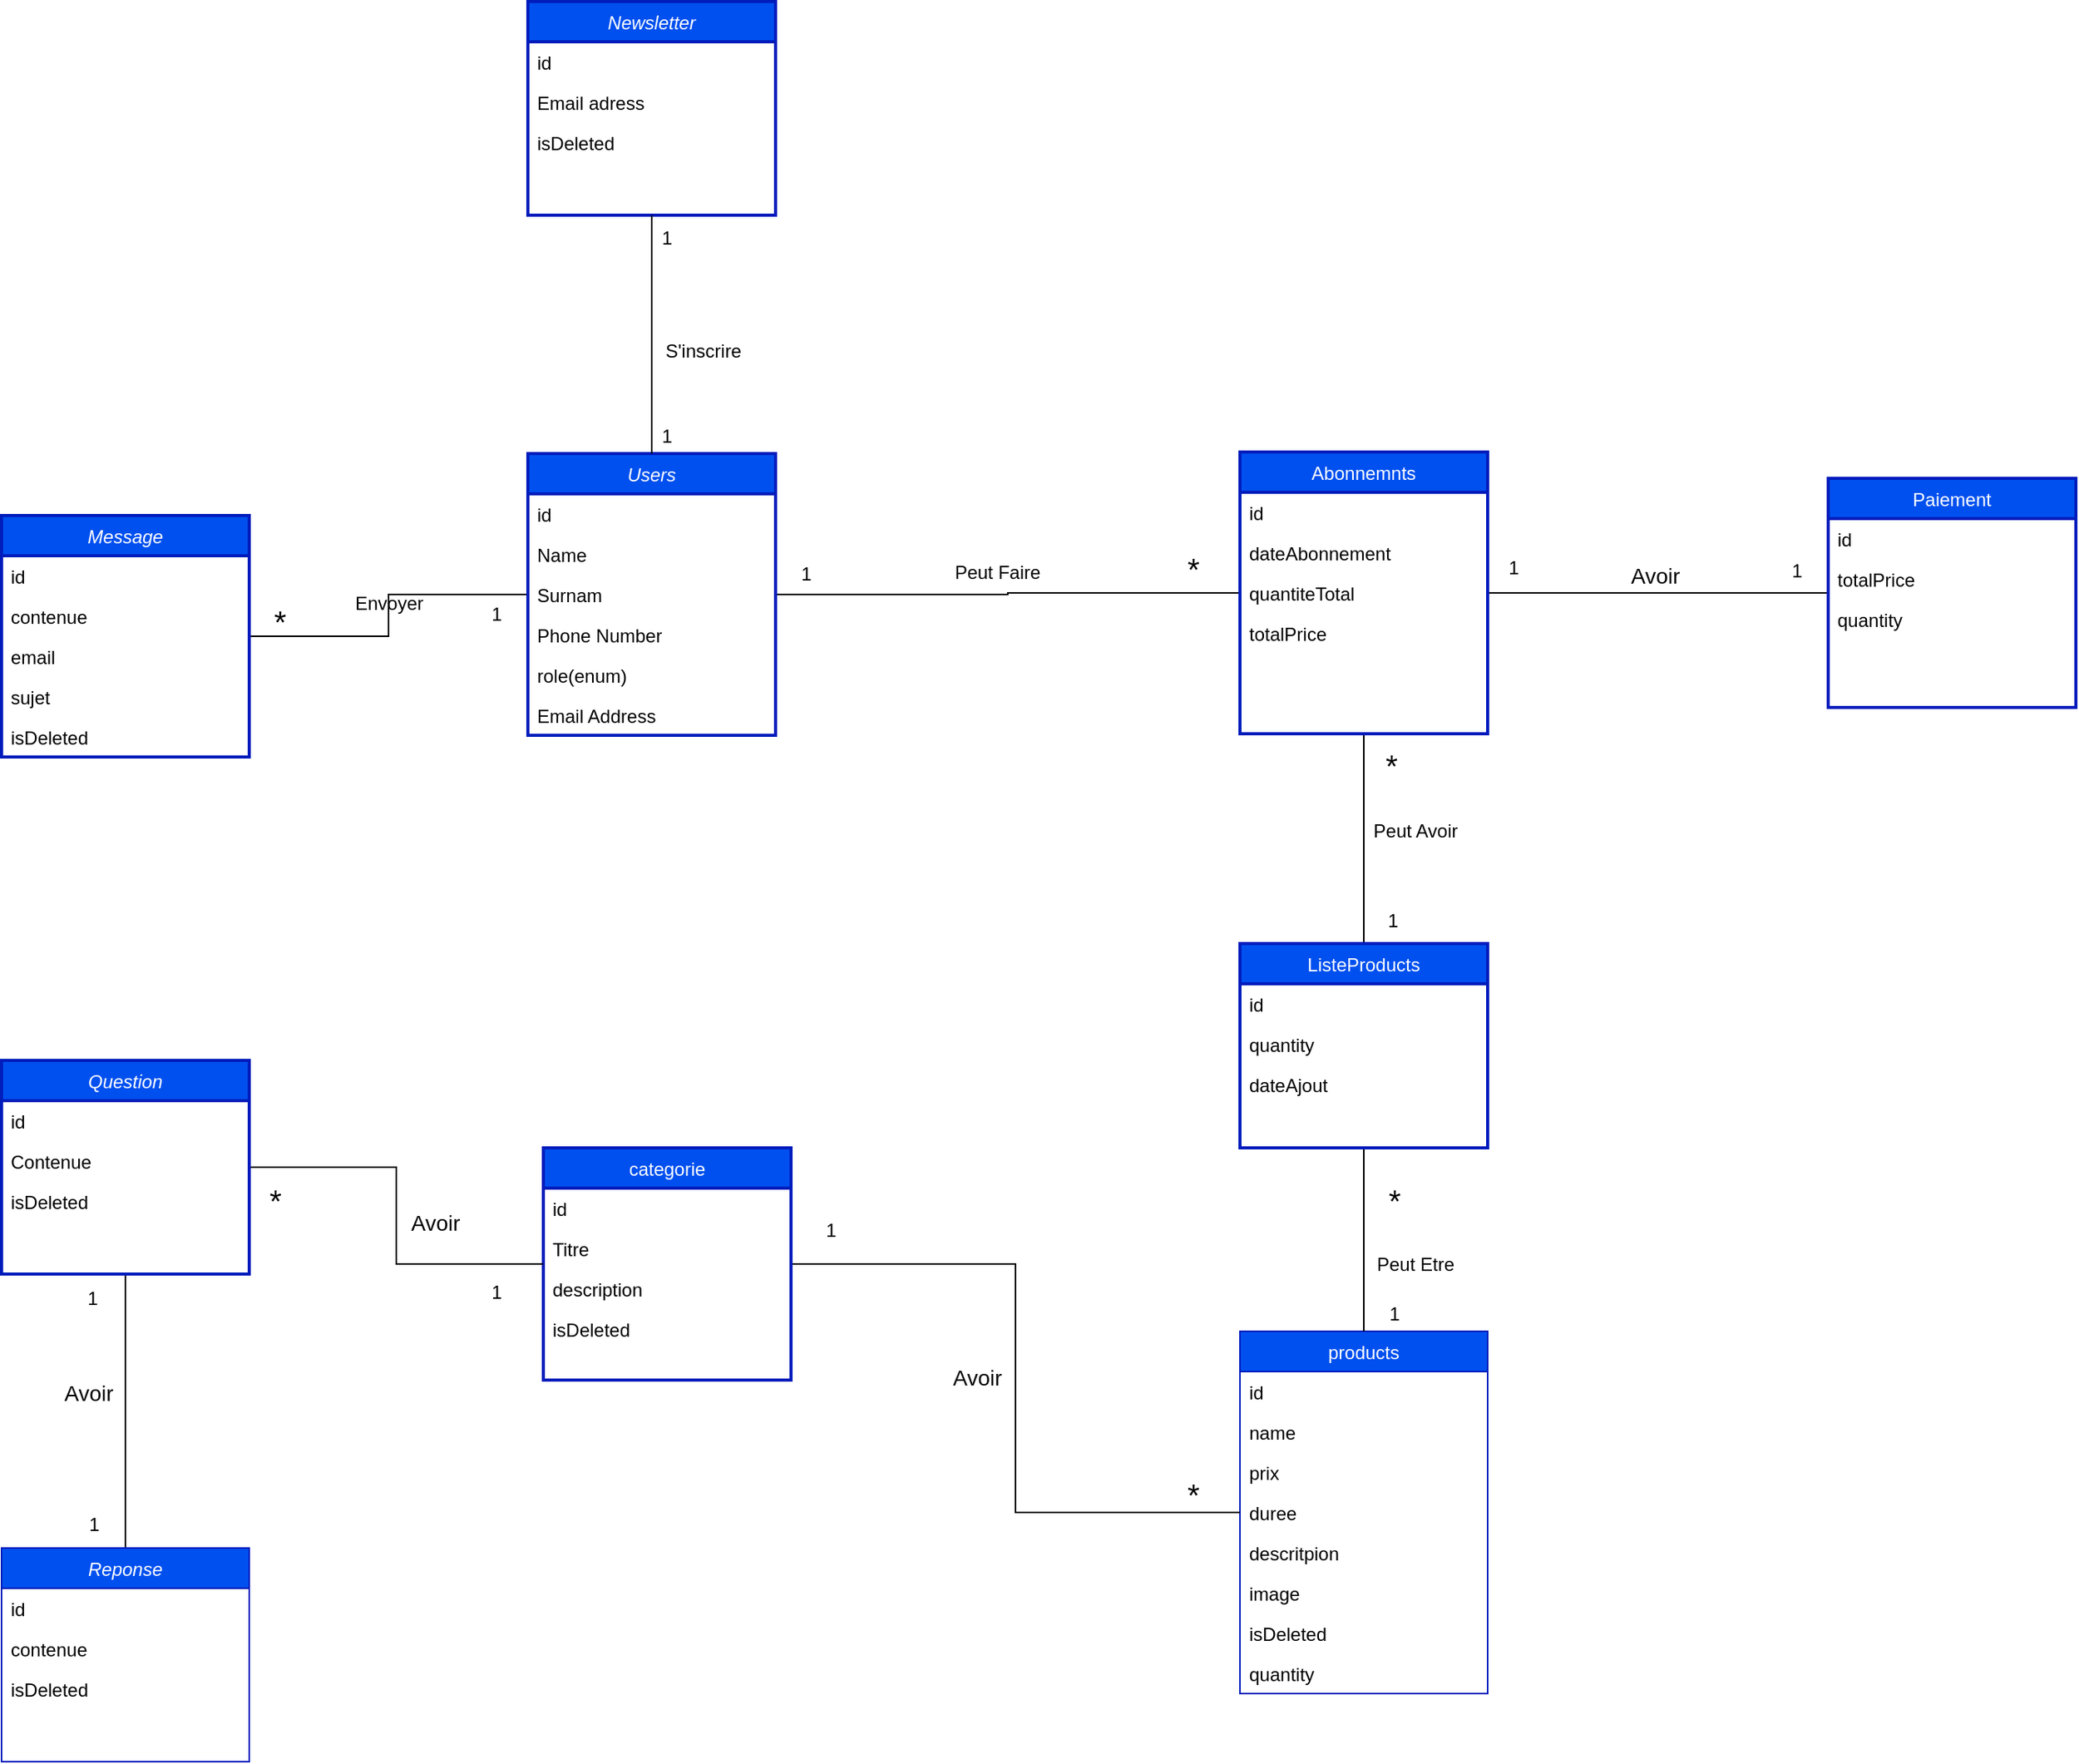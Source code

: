 <mxfile version="24.2.3" type="github">
  <diagram id="C5RBs43oDa-KdzZeNtuy" name="Page-1">
    <mxGraphModel dx="2295" dy="2157" grid="1" gridSize="10" guides="1" tooltips="1" connect="1" arrows="1" fold="1" page="1" pageScale="1" pageWidth="827" pageHeight="1169" math="0" shadow="0">
      <root>
        <mxCell id="WIyWlLk6GJQsqaUBKTNV-0" />
        <mxCell id="WIyWlLk6GJQsqaUBKTNV-1" parent="WIyWlLk6GJQsqaUBKTNV-0" />
        <mxCell id="VjXfluRMaRCNN6NIuyhc-67" style="edgeStyle=orthogonalEdgeStyle;rounded=0;orthogonalLoop=1;jettySize=auto;html=1;endArrow=none;endFill=0;" edge="1" parent="WIyWlLk6GJQsqaUBKTNV-1" source="zkfFHV4jXpPFQw0GAbJ--0" target="VjXfluRMaRCNN6NIuyhc-45">
          <mxGeometry relative="1" as="geometry" />
        </mxCell>
        <mxCell id="VjXfluRMaRCNN6NIuyhc-135" style="edgeStyle=orthogonalEdgeStyle;rounded=0;orthogonalLoop=1;jettySize=auto;html=1;endArrow=none;endFill=0;" edge="1" parent="WIyWlLk6GJQsqaUBKTNV-1" source="zkfFHV4jXpPFQw0GAbJ--0" target="VjXfluRMaRCNN6NIuyhc-4">
          <mxGeometry relative="1" as="geometry" />
        </mxCell>
        <mxCell id="zkfFHV4jXpPFQw0GAbJ--0" value="Users" style="swimlane;fontStyle=2;align=center;verticalAlign=top;childLayout=stackLayout;horizontal=1;startSize=26;horizontalStack=0;resizeParent=1;resizeLast=0;collapsible=1;marginBottom=0;rounded=0;shadow=0;strokeWidth=2;fillColor=#0050ef;fontColor=#ffffff;strokeColor=#001DBC;" parent="WIyWlLk6GJQsqaUBKTNV-1" vertex="1">
          <mxGeometry x="220" y="93" width="160" height="182" as="geometry">
            <mxRectangle x="230" y="140" width="160" height="26" as="alternateBounds" />
          </mxGeometry>
        </mxCell>
        <mxCell id="VjXfluRMaRCNN6NIuyhc-101" value="id" style="text;align=left;verticalAlign=top;spacingLeft=4;spacingRight=4;overflow=hidden;rotatable=0;points=[[0,0.5],[1,0.5]];portConstraint=eastwest;" vertex="1" parent="zkfFHV4jXpPFQw0GAbJ--0">
          <mxGeometry y="26" width="160" height="26" as="geometry" />
        </mxCell>
        <mxCell id="zkfFHV4jXpPFQw0GAbJ--1" value="Name" style="text;align=left;verticalAlign=top;spacingLeft=4;spacingRight=4;overflow=hidden;rotatable=0;points=[[0,0.5],[1,0.5]];portConstraint=eastwest;" parent="zkfFHV4jXpPFQw0GAbJ--0" vertex="1">
          <mxGeometry y="52" width="160" height="26" as="geometry" />
        </mxCell>
        <mxCell id="VjXfluRMaRCNN6NIuyhc-102" value="Surnam" style="text;align=left;verticalAlign=top;spacingLeft=4;spacingRight=4;overflow=hidden;rotatable=0;points=[[0,0.5],[1,0.5]];portConstraint=eastwest;" vertex="1" parent="zkfFHV4jXpPFQw0GAbJ--0">
          <mxGeometry y="78" width="160" height="26" as="geometry" />
        </mxCell>
        <mxCell id="zkfFHV4jXpPFQw0GAbJ--2" value="Phone Number" style="text;align=left;verticalAlign=top;spacingLeft=4;spacingRight=4;overflow=hidden;rotatable=0;points=[[0,0.5],[1,0.5]];portConstraint=eastwest;rounded=0;shadow=0;html=0;" parent="zkfFHV4jXpPFQw0GAbJ--0" vertex="1">
          <mxGeometry y="104" width="160" height="26" as="geometry" />
        </mxCell>
        <mxCell id="VjXfluRMaRCNN6NIuyhc-116" value="role(enum)" style="text;align=left;verticalAlign=top;spacingLeft=4;spacingRight=4;overflow=hidden;rotatable=0;points=[[0,0.5],[1,0.5]];portConstraint=eastwest;rounded=0;shadow=0;html=0;" vertex="1" parent="zkfFHV4jXpPFQw0GAbJ--0">
          <mxGeometry y="130" width="160" height="26" as="geometry" />
        </mxCell>
        <mxCell id="zkfFHV4jXpPFQw0GAbJ--3" value="Email Address" style="text;align=left;verticalAlign=top;spacingLeft=4;spacingRight=4;overflow=hidden;rotatable=0;points=[[0,0.5],[1,0.5]];portConstraint=eastwest;rounded=0;shadow=0;html=0;" parent="zkfFHV4jXpPFQw0GAbJ--0" vertex="1">
          <mxGeometry y="156" width="160" height="26" as="geometry" />
        </mxCell>
        <mxCell id="zkfFHV4jXpPFQw0GAbJ--17" value="products" style="swimlane;fontStyle=0;align=center;verticalAlign=top;childLayout=stackLayout;horizontal=1;startSize=26;horizontalStack=0;resizeParent=1;resizeLast=0;collapsible=1;marginBottom=0;rounded=0;shadow=0;strokeWidth=1;fillColor=#0050ef;fontColor=#ffffff;strokeColor=#001DBC;" parent="WIyWlLk6GJQsqaUBKTNV-1" vertex="1">
          <mxGeometry x="680" y="660" width="160" height="234" as="geometry">
            <mxRectangle x="550" y="140" width="160" height="26" as="alternateBounds" />
          </mxGeometry>
        </mxCell>
        <mxCell id="zkfFHV4jXpPFQw0GAbJ--18" value="id" style="text;align=left;verticalAlign=top;spacingLeft=4;spacingRight=4;overflow=hidden;rotatable=0;points=[[0,0.5],[1,0.5]];portConstraint=eastwest;" parent="zkfFHV4jXpPFQw0GAbJ--17" vertex="1">
          <mxGeometry y="26" width="160" height="26" as="geometry" />
        </mxCell>
        <mxCell id="zkfFHV4jXpPFQw0GAbJ--19" value="name" style="text;align=left;verticalAlign=top;spacingLeft=4;spacingRight=4;overflow=hidden;rotatable=0;points=[[0,0.5],[1,0.5]];portConstraint=eastwest;rounded=0;shadow=0;html=0;" parent="zkfFHV4jXpPFQw0GAbJ--17" vertex="1">
          <mxGeometry y="52" width="160" height="26" as="geometry" />
        </mxCell>
        <mxCell id="VjXfluRMaRCNN6NIuyhc-7" value="prix" style="text;align=left;verticalAlign=top;spacingLeft=4;spacingRight=4;overflow=hidden;rotatable=0;points=[[0,0.5],[1,0.5]];portConstraint=eastwest;rounded=0;shadow=0;html=0;" vertex="1" parent="zkfFHV4jXpPFQw0GAbJ--17">
          <mxGeometry y="78" width="160" height="26" as="geometry" />
        </mxCell>
        <mxCell id="VjXfluRMaRCNN6NIuyhc-6" value="duree" style="text;align=left;verticalAlign=top;spacingLeft=4;spacingRight=4;overflow=hidden;rotatable=0;points=[[0,0.5],[1,0.5]];portConstraint=eastwest;rounded=0;shadow=0;html=0;" vertex="1" parent="zkfFHV4jXpPFQw0GAbJ--17">
          <mxGeometry y="104" width="160" height="26" as="geometry" />
        </mxCell>
        <mxCell id="zkfFHV4jXpPFQw0GAbJ--20" value="descritpion" style="text;align=left;verticalAlign=top;spacingLeft=4;spacingRight=4;overflow=hidden;rotatable=0;points=[[0,0.5],[1,0.5]];portConstraint=eastwest;rounded=0;shadow=0;html=0;" parent="zkfFHV4jXpPFQw0GAbJ--17" vertex="1">
          <mxGeometry y="130" width="160" height="26" as="geometry" />
        </mxCell>
        <mxCell id="zkfFHV4jXpPFQw0GAbJ--21" value="image" style="text;align=left;verticalAlign=top;spacingLeft=4;spacingRight=4;overflow=hidden;rotatable=0;points=[[0,0.5],[1,0.5]];portConstraint=eastwest;rounded=0;shadow=0;html=0;" parent="zkfFHV4jXpPFQw0GAbJ--17" vertex="1">
          <mxGeometry y="156" width="160" height="26" as="geometry" />
        </mxCell>
        <mxCell id="VjXfluRMaRCNN6NIuyhc-112" value="isDeleted" style="text;align=left;verticalAlign=top;spacingLeft=4;spacingRight=4;overflow=hidden;rotatable=0;points=[[0,0.5],[1,0.5]];portConstraint=eastwest;rounded=0;shadow=0;html=0;" vertex="1" parent="zkfFHV4jXpPFQw0GAbJ--17">
          <mxGeometry y="182" width="160" height="26" as="geometry" />
        </mxCell>
        <mxCell id="VjXfluRMaRCNN6NIuyhc-140" value="quantity" style="text;align=left;verticalAlign=top;spacingLeft=4;spacingRight=4;overflow=hidden;rotatable=0;points=[[0,0.5],[1,0.5]];portConstraint=eastwest;rounded=0;shadow=0;html=0;" vertex="1" parent="zkfFHV4jXpPFQw0GAbJ--17">
          <mxGeometry y="208" width="160" height="26" as="geometry" />
        </mxCell>
        <mxCell id="VjXfluRMaRCNN6NIuyhc-100" style="edgeStyle=orthogonalEdgeStyle;rounded=0;orthogonalLoop=1;jettySize=auto;html=1;endArrow=none;endFill=0;" edge="1" parent="WIyWlLk6GJQsqaUBKTNV-1" source="VjXfluRMaRCNN6NIuyhc-4" target="VjXfluRMaRCNN6NIuyhc-18">
          <mxGeometry relative="1" as="geometry" />
        </mxCell>
        <mxCell id="VjXfluRMaRCNN6NIuyhc-136" style="edgeStyle=orthogonalEdgeStyle;rounded=0;orthogonalLoop=1;jettySize=auto;html=1;endArrow=none;endFill=0;" edge="1" parent="WIyWlLk6GJQsqaUBKTNV-1" source="VjXfluRMaRCNN6NIuyhc-4" target="VjXfluRMaRCNN6NIuyhc-122">
          <mxGeometry relative="1" as="geometry" />
        </mxCell>
        <mxCell id="VjXfluRMaRCNN6NIuyhc-4" value="Abonnemnts" style="swimlane;fontStyle=0;align=center;verticalAlign=top;childLayout=stackLayout;horizontal=1;startSize=26;horizontalStack=0;resizeParent=1;resizeLast=0;collapsible=1;marginBottom=0;rounded=0;shadow=0;strokeWidth=2;fillColor=#0050ef;fontColor=#ffffff;strokeColor=#001DBC;" vertex="1" parent="WIyWlLk6GJQsqaUBKTNV-1">
          <mxGeometry x="680" y="92" width="160" height="182" as="geometry">
            <mxRectangle x="550" y="140" width="160" height="26" as="alternateBounds" />
          </mxGeometry>
        </mxCell>
        <mxCell id="VjXfluRMaRCNN6NIuyhc-5" value="id" style="text;align=left;verticalAlign=top;spacingLeft=4;spacingRight=4;overflow=hidden;rotatable=0;points=[[0,0.5],[1,0.5]];portConstraint=eastwest;" vertex="1" parent="VjXfluRMaRCNN6NIuyhc-4">
          <mxGeometry y="26" width="160" height="26" as="geometry" />
        </mxCell>
        <mxCell id="VjXfluRMaRCNN6NIuyhc-8" value="dateAbonnement" style="text;align=left;verticalAlign=top;spacingLeft=4;spacingRight=4;overflow=hidden;rotatable=0;points=[[0,0.5],[1,0.5]];portConstraint=eastwest;rounded=0;shadow=0;html=0;" vertex="1" parent="VjXfluRMaRCNN6NIuyhc-4">
          <mxGeometry y="52" width="160" height="26" as="geometry" />
        </mxCell>
        <mxCell id="VjXfluRMaRCNN6NIuyhc-43" value="quantiteTotal" style="text;align=left;verticalAlign=top;spacingLeft=4;spacingRight=4;overflow=hidden;rotatable=0;points=[[0,0.5],[1,0.5]];portConstraint=eastwest;rounded=0;shadow=0;html=0;" vertex="1" parent="VjXfluRMaRCNN6NIuyhc-4">
          <mxGeometry y="78" width="160" height="26" as="geometry" />
        </mxCell>
        <mxCell id="VjXfluRMaRCNN6NIuyhc-44" value="totalPrice" style="text;align=left;verticalAlign=top;spacingLeft=4;spacingRight=4;overflow=hidden;rotatable=0;points=[[0,0.5],[1,0.5]];portConstraint=eastwest;rounded=0;shadow=0;html=0;" vertex="1" parent="VjXfluRMaRCNN6NIuyhc-4">
          <mxGeometry y="104" width="160" height="26" as="geometry" />
        </mxCell>
        <mxCell id="VjXfluRMaRCNN6NIuyhc-14" value="&lt;font style=&quot;font-size: 20px;&quot;&gt;*&lt;/font&gt;" style="text;html=1;align=center;verticalAlign=middle;whiteSpace=wrap;rounded=0;" vertex="1" parent="WIyWlLk6GJQsqaUBKTNV-1">
          <mxGeometry x="750" y="560" width="60" height="30" as="geometry" />
        </mxCell>
        <mxCell id="VjXfluRMaRCNN6NIuyhc-15" value="1" style="text;html=1;align=center;verticalAlign=middle;whiteSpace=wrap;rounded=0;" vertex="1" parent="WIyWlLk6GJQsqaUBKTNV-1">
          <mxGeometry x="370" y="156" width="60" height="30" as="geometry" />
        </mxCell>
        <mxCell id="VjXfluRMaRCNN6NIuyhc-18" value="Paiement" style="swimlane;fontStyle=0;align=center;verticalAlign=top;childLayout=stackLayout;horizontal=1;startSize=26;horizontalStack=0;resizeParent=1;resizeLast=0;collapsible=1;marginBottom=0;rounded=0;shadow=0;strokeWidth=2;fillColor=#0050ef;fontColor=#ffffff;strokeColor=#001DBC;" vertex="1" parent="WIyWlLk6GJQsqaUBKTNV-1">
          <mxGeometry x="1060" y="109" width="160" height="148" as="geometry">
            <mxRectangle x="550" y="140" width="160" height="26" as="alternateBounds" />
          </mxGeometry>
        </mxCell>
        <mxCell id="VjXfluRMaRCNN6NIuyhc-19" value="id" style="text;align=left;verticalAlign=top;spacingLeft=4;spacingRight=4;overflow=hidden;rotatable=0;points=[[0,0.5],[1,0.5]];portConstraint=eastwest;" vertex="1" parent="VjXfluRMaRCNN6NIuyhc-18">
          <mxGeometry y="26" width="160" height="26" as="geometry" />
        </mxCell>
        <mxCell id="VjXfluRMaRCNN6NIuyhc-22" value="totalPrice" style="text;align=left;verticalAlign=top;spacingLeft=4;spacingRight=4;overflow=hidden;rotatable=0;points=[[0,0.5],[1,0.5]];portConstraint=eastwest;rounded=0;shadow=0;html=0;" vertex="1" parent="VjXfluRMaRCNN6NIuyhc-18">
          <mxGeometry y="52" width="160" height="26" as="geometry" />
        </mxCell>
        <mxCell id="VjXfluRMaRCNN6NIuyhc-108" value="quantity" style="text;align=left;verticalAlign=top;spacingLeft=4;spacingRight=4;overflow=hidden;rotatable=0;points=[[0,0.5],[1,0.5]];portConstraint=eastwest;rounded=0;shadow=0;html=0;" vertex="1" parent="VjXfluRMaRCNN6NIuyhc-18">
          <mxGeometry y="78" width="160" height="26" as="geometry" />
        </mxCell>
        <mxCell id="VjXfluRMaRCNN6NIuyhc-28" value="Peut Avoir" style="text;html=1;resizable=0;points=[];;align=center;verticalAlign=middle;labelBackgroundColor=none;rounded=0;shadow=0;strokeWidth=1;fontSize=12;" vertex="1" connectable="0" parent="WIyWlLk6GJQsqaUBKTNV-1">
          <mxGeometry x="779.996" y="339.997" as="geometry">
            <mxPoint x="13" y="-3" as="offset" />
          </mxGeometry>
        </mxCell>
        <mxCell id="VjXfluRMaRCNN6NIuyhc-40" style="edgeStyle=orthogonalEdgeStyle;rounded=0;orthogonalLoop=1;jettySize=auto;html=1;endArrow=none;endFill=0;" edge="1" parent="WIyWlLk6GJQsqaUBKTNV-1" source="VjXfluRMaRCNN6NIuyhc-29" target="zkfFHV4jXpPFQw0GAbJ--17">
          <mxGeometry relative="1" as="geometry">
            <mxPoint x="870" y="550" as="targetPoint" />
          </mxGeometry>
        </mxCell>
        <mxCell id="VjXfluRMaRCNN6NIuyhc-29" value="categorie" style="swimlane;fontStyle=0;align=center;verticalAlign=top;childLayout=stackLayout;horizontal=1;startSize=26;horizontalStack=0;resizeParent=1;resizeLast=0;collapsible=1;marginBottom=0;rounded=0;shadow=0;strokeWidth=2;fillColor=#0050ef;fontColor=#ffffff;strokeColor=#001DBC;" vertex="1" parent="WIyWlLk6GJQsqaUBKTNV-1">
          <mxGeometry x="230" y="541.5" width="160" height="150" as="geometry">
            <mxRectangle x="550" y="140" width="160" height="26" as="alternateBounds" />
          </mxGeometry>
        </mxCell>
        <mxCell id="VjXfluRMaRCNN6NIuyhc-30" value="id" style="text;align=left;verticalAlign=top;spacingLeft=4;spacingRight=4;overflow=hidden;rotatable=0;points=[[0,0.5],[1,0.5]];portConstraint=eastwest;" vertex="1" parent="VjXfluRMaRCNN6NIuyhc-29">
          <mxGeometry y="26" width="160" height="26" as="geometry" />
        </mxCell>
        <mxCell id="VjXfluRMaRCNN6NIuyhc-31" value="Titre" style="text;align=left;verticalAlign=top;spacingLeft=4;spacingRight=4;overflow=hidden;rotatable=0;points=[[0,0.5],[1,0.5]];portConstraint=eastwest;rounded=0;shadow=0;html=0;" vertex="1" parent="VjXfluRMaRCNN6NIuyhc-29">
          <mxGeometry y="52" width="160" height="26" as="geometry" />
        </mxCell>
        <mxCell id="VjXfluRMaRCNN6NIuyhc-103" value="description" style="text;align=left;verticalAlign=top;spacingLeft=4;spacingRight=4;overflow=hidden;rotatable=0;points=[[0,0.5],[1,0.5]];portConstraint=eastwest;rounded=0;shadow=0;html=0;" vertex="1" parent="VjXfluRMaRCNN6NIuyhc-29">
          <mxGeometry y="78" width="160" height="26" as="geometry" />
        </mxCell>
        <mxCell id="VjXfluRMaRCNN6NIuyhc-111" value="isDeleted" style="text;align=left;verticalAlign=top;spacingLeft=4;spacingRight=4;overflow=hidden;rotatable=0;points=[[0,0.5],[1,0.5]];portConstraint=eastwest;rounded=0;shadow=0;html=0;" vertex="1" parent="VjXfluRMaRCNN6NIuyhc-29">
          <mxGeometry y="104" width="160" height="26" as="geometry" />
        </mxCell>
        <mxCell id="VjXfluRMaRCNN6NIuyhc-41" value="&lt;font style=&quot;font-size: 20px;&quot;&gt;*&lt;/font&gt;" style="text;html=1;align=center;verticalAlign=middle;whiteSpace=wrap;rounded=0;" vertex="1" parent="WIyWlLk6GJQsqaUBKTNV-1">
          <mxGeometry x="620" y="750" width="60" height="30" as="geometry" />
        </mxCell>
        <mxCell id="VjXfluRMaRCNN6NIuyhc-42" value="1" style="text;html=1;align=center;verticalAlign=middle;whiteSpace=wrap;rounded=0;" vertex="1" parent="WIyWlLk6GJQsqaUBKTNV-1">
          <mxGeometry x="386" y="580" width="60" height="30" as="geometry" />
        </mxCell>
        <mxCell id="VjXfluRMaRCNN6NIuyhc-45" value="Message" style="swimlane;fontStyle=2;align=center;verticalAlign=top;childLayout=stackLayout;horizontal=1;startSize=26;horizontalStack=0;resizeParent=1;resizeLast=0;collapsible=1;marginBottom=0;rounded=0;shadow=0;strokeWidth=2;fillColor=#0050ef;fontColor=#ffffff;strokeColor=#001DBC;" vertex="1" parent="WIyWlLk6GJQsqaUBKTNV-1">
          <mxGeometry x="-120" y="133" width="160" height="156" as="geometry">
            <mxRectangle x="230" y="140" width="160" height="26" as="alternateBounds" />
          </mxGeometry>
        </mxCell>
        <mxCell id="VjXfluRMaRCNN6NIuyhc-46" value="id" style="text;align=left;verticalAlign=top;spacingLeft=4;spacingRight=4;overflow=hidden;rotatable=0;points=[[0,0.5],[1,0.5]];portConstraint=eastwest;" vertex="1" parent="VjXfluRMaRCNN6NIuyhc-45">
          <mxGeometry y="26" width="160" height="26" as="geometry" />
        </mxCell>
        <mxCell id="VjXfluRMaRCNN6NIuyhc-47" value="contenue" style="text;align=left;verticalAlign=top;spacingLeft=4;spacingRight=4;overflow=hidden;rotatable=0;points=[[0,0.5],[1,0.5]];portConstraint=eastwest;rounded=0;shadow=0;html=0;" vertex="1" parent="VjXfluRMaRCNN6NIuyhc-45">
          <mxGeometry y="52" width="160" height="26" as="geometry" />
        </mxCell>
        <mxCell id="VjXfluRMaRCNN6NIuyhc-104" value="email" style="text;align=left;verticalAlign=top;spacingLeft=4;spacingRight=4;overflow=hidden;rotatable=0;points=[[0,0.5],[1,0.5]];portConstraint=eastwest;rounded=0;shadow=0;html=0;" vertex="1" parent="VjXfluRMaRCNN6NIuyhc-45">
          <mxGeometry y="78" width="160" height="26" as="geometry" />
        </mxCell>
        <mxCell id="VjXfluRMaRCNN6NIuyhc-118" value="sujet" style="text;align=left;verticalAlign=top;spacingLeft=4;spacingRight=4;overflow=hidden;rotatable=0;points=[[0,0.5],[1,0.5]];portConstraint=eastwest;rounded=0;shadow=0;html=0;" vertex="1" parent="VjXfluRMaRCNN6NIuyhc-45">
          <mxGeometry y="104" width="160" height="26" as="geometry" />
        </mxCell>
        <mxCell id="VjXfluRMaRCNN6NIuyhc-110" value="isDeleted" style="text;align=left;verticalAlign=top;spacingLeft=4;spacingRight=4;overflow=hidden;rotatable=0;points=[[0,0.5],[1,0.5]];portConstraint=eastwest;rounded=0;shadow=0;html=0;" vertex="1" parent="VjXfluRMaRCNN6NIuyhc-45">
          <mxGeometry y="130" width="160" height="26" as="geometry" />
        </mxCell>
        <mxCell id="VjXfluRMaRCNN6NIuyhc-68" style="edgeStyle=orthogonalEdgeStyle;rounded=0;orthogonalLoop=1;jettySize=auto;html=1;endArrow=none;endFill=0;" edge="1" parent="WIyWlLk6GJQsqaUBKTNV-1" source="VjXfluRMaRCNN6NIuyhc-51" target="VjXfluRMaRCNN6NIuyhc-29">
          <mxGeometry relative="1" as="geometry" />
        </mxCell>
        <mxCell id="VjXfluRMaRCNN6NIuyhc-69" style="edgeStyle=orthogonalEdgeStyle;rounded=0;orthogonalLoop=1;jettySize=auto;html=1;endArrow=none;endFill=0;" edge="1" parent="WIyWlLk6GJQsqaUBKTNV-1" source="VjXfluRMaRCNN6NIuyhc-51" target="VjXfluRMaRCNN6NIuyhc-57">
          <mxGeometry relative="1" as="geometry" />
        </mxCell>
        <mxCell id="VjXfluRMaRCNN6NIuyhc-51" value="Question" style="swimlane;fontStyle=2;align=center;verticalAlign=top;childLayout=stackLayout;horizontal=1;startSize=26;horizontalStack=0;resizeParent=1;resizeLast=0;collapsible=1;marginBottom=0;rounded=0;shadow=0;strokeWidth=2;fillColor=#0050ef;fontColor=#ffffff;strokeColor=#001DBC;" vertex="1" parent="WIyWlLk6GJQsqaUBKTNV-1">
          <mxGeometry x="-120" y="485" width="160" height="138" as="geometry">
            <mxRectangle x="230" y="140" width="160" height="26" as="alternateBounds" />
          </mxGeometry>
        </mxCell>
        <mxCell id="VjXfluRMaRCNN6NIuyhc-52" value="id" style="text;align=left;verticalAlign=top;spacingLeft=4;spacingRight=4;overflow=hidden;rotatable=0;points=[[0,0.5],[1,0.5]];portConstraint=eastwest;" vertex="1" parent="VjXfluRMaRCNN6NIuyhc-51">
          <mxGeometry y="26" width="160" height="26" as="geometry" />
        </mxCell>
        <mxCell id="VjXfluRMaRCNN6NIuyhc-53" value="Contenue" style="text;align=left;verticalAlign=top;spacingLeft=4;spacingRight=4;overflow=hidden;rotatable=0;points=[[0,0.5],[1,0.5]];portConstraint=eastwest;rounded=0;shadow=0;html=0;" vertex="1" parent="VjXfluRMaRCNN6NIuyhc-51">
          <mxGeometry y="52" width="160" height="26" as="geometry" />
        </mxCell>
        <mxCell id="VjXfluRMaRCNN6NIuyhc-113" value="isDeleted" style="text;align=left;verticalAlign=top;spacingLeft=4;spacingRight=4;overflow=hidden;rotatable=0;points=[[0,0.5],[1,0.5]];portConstraint=eastwest;rounded=0;shadow=0;html=0;" vertex="1" parent="VjXfluRMaRCNN6NIuyhc-51">
          <mxGeometry y="78" width="160" height="26" as="geometry" />
        </mxCell>
        <mxCell id="VjXfluRMaRCNN6NIuyhc-57" value="Reponse" style="swimlane;fontStyle=2;align=center;verticalAlign=top;childLayout=stackLayout;horizontal=1;startSize=26;horizontalStack=0;resizeParent=1;resizeLast=0;collapsible=1;marginBottom=0;rounded=0;shadow=0;strokeWidth=1;fillColor=#0050ef;fontColor=#ffffff;strokeColor=#001DBC;" vertex="1" parent="WIyWlLk6GJQsqaUBKTNV-1">
          <mxGeometry x="-120" y="800" width="160" height="138" as="geometry">
            <mxRectangle x="230" y="140" width="160" height="26" as="alternateBounds" />
          </mxGeometry>
        </mxCell>
        <mxCell id="VjXfluRMaRCNN6NIuyhc-58" value="id" style="text;align=left;verticalAlign=top;spacingLeft=4;spacingRight=4;overflow=hidden;rotatable=0;points=[[0,0.5],[1,0.5]];portConstraint=eastwest;" vertex="1" parent="VjXfluRMaRCNN6NIuyhc-57">
          <mxGeometry y="26" width="160" height="26" as="geometry" />
        </mxCell>
        <mxCell id="VjXfluRMaRCNN6NIuyhc-59" value="contenue" style="text;align=left;verticalAlign=top;spacingLeft=4;spacingRight=4;overflow=hidden;rotatable=0;points=[[0,0.5],[1,0.5]];portConstraint=eastwest;rounded=0;shadow=0;html=0;" vertex="1" parent="VjXfluRMaRCNN6NIuyhc-57">
          <mxGeometry y="52" width="160" height="26" as="geometry" />
        </mxCell>
        <mxCell id="VjXfluRMaRCNN6NIuyhc-114" value="isDeleted" style="text;align=left;verticalAlign=top;spacingLeft=4;spacingRight=4;overflow=hidden;rotatable=0;points=[[0,0.5],[1,0.5]];portConstraint=eastwest;rounded=0;shadow=0;html=0;" vertex="1" parent="VjXfluRMaRCNN6NIuyhc-57">
          <mxGeometry y="78" width="160" height="26" as="geometry" />
        </mxCell>
        <mxCell id="VjXfluRMaRCNN6NIuyhc-70" value="&lt;font style=&quot;font-size: 20px;&quot;&gt;*&lt;/font&gt;" style="text;html=1;align=center;verticalAlign=middle;whiteSpace=wrap;rounded=0;" vertex="1" parent="WIyWlLk6GJQsqaUBKTNV-1">
          <mxGeometry x="27" y="560" width="60" height="30" as="geometry" />
        </mxCell>
        <mxCell id="VjXfluRMaRCNN6NIuyhc-71" value="1" style="text;html=1;align=center;verticalAlign=middle;whiteSpace=wrap;rounded=0;" vertex="1" parent="WIyWlLk6GJQsqaUBKTNV-1">
          <mxGeometry x="170" y="620" width="60" height="30" as="geometry" />
        </mxCell>
        <mxCell id="VjXfluRMaRCNN6NIuyhc-72" value="1" style="text;html=1;align=center;verticalAlign=middle;whiteSpace=wrap;rounded=0;" vertex="1" parent="WIyWlLk6GJQsqaUBKTNV-1">
          <mxGeometry x="-90" y="770" width="60" height="30" as="geometry" />
        </mxCell>
        <mxCell id="VjXfluRMaRCNN6NIuyhc-73" value="1" style="text;html=1;align=center;verticalAlign=middle;whiteSpace=wrap;rounded=0;" vertex="1" parent="WIyWlLk6GJQsqaUBKTNV-1">
          <mxGeometry x="-91" y="624" width="60" height="30" as="geometry" />
        </mxCell>
        <mxCell id="VjXfluRMaRCNN6NIuyhc-76" value="1" style="text;html=1;align=center;verticalAlign=middle;whiteSpace=wrap;rounded=0;" vertex="1" parent="WIyWlLk6GJQsqaUBKTNV-1">
          <mxGeometry x="827" y="152" width="60" height="30" as="geometry" />
        </mxCell>
        <mxCell id="VjXfluRMaRCNN6NIuyhc-77" value="1" style="text;html=1;align=center;verticalAlign=middle;whiteSpace=wrap;rounded=0;" vertex="1" parent="WIyWlLk6GJQsqaUBKTNV-1">
          <mxGeometry x="1010" y="154" width="60" height="30" as="geometry" />
        </mxCell>
        <mxCell id="VjXfluRMaRCNN6NIuyhc-78" value="&lt;font style=&quot;font-size: 14px;&quot;&gt;Avoir&lt;/font&gt;" style="text;html=1;resizable=0;points=[];;align=center;verticalAlign=middle;labelBackgroundColor=none;rounded=0;shadow=0;strokeWidth=1;fontSize=12;" vertex="1" connectable="0" parent="WIyWlLk6GJQsqaUBKTNV-1">
          <mxGeometry x="919.996" y="168.997" as="geometry">
            <mxPoint x="28" y="3" as="offset" />
          </mxGeometry>
        </mxCell>
        <mxCell id="VjXfluRMaRCNN6NIuyhc-79" value="&lt;font style=&quot;font-size: 14px;&quot;&gt;Avoir&lt;/font&gt;" style="text;html=1;resizable=0;points=[];;align=center;verticalAlign=middle;labelBackgroundColor=none;rounded=0;shadow=0;strokeWidth=1;fontSize=12;" vertex="1" connectable="0" parent="WIyWlLk6GJQsqaUBKTNV-1">
          <mxGeometry x="1019.996" y="349.997" as="geometry">
            <mxPoint x="-510" y="340" as="offset" />
          </mxGeometry>
        </mxCell>
        <mxCell id="VjXfluRMaRCNN6NIuyhc-80" value="&lt;font style=&quot;font-size: 14px;&quot;&gt;Avoir&lt;/font&gt;" style="text;html=1;resizable=0;points=[];;align=center;verticalAlign=middle;labelBackgroundColor=none;rounded=0;shadow=0;strokeWidth=1;fontSize=12;" vertex="1" connectable="0" parent="WIyWlLk6GJQsqaUBKTNV-1">
          <mxGeometry x="669.996" y="249.997" as="geometry">
            <mxPoint x="-510" y="340" as="offset" />
          </mxGeometry>
        </mxCell>
        <mxCell id="VjXfluRMaRCNN6NIuyhc-81" value="Envoyer" style="text;html=1;resizable=0;points=[];;align=center;verticalAlign=middle;labelBackgroundColor=none;rounded=0;shadow=0;strokeWidth=1;fontSize=12;" vertex="1" connectable="0" parent="WIyWlLk6GJQsqaUBKTNV-1">
          <mxGeometry x="639.996" y="-150.003" as="geometry">
            <mxPoint x="-510" y="340" as="offset" />
          </mxGeometry>
        </mxCell>
        <mxCell id="VjXfluRMaRCNN6NIuyhc-82" value="&lt;font style=&quot;font-size: 14px;&quot;&gt;Avoir&lt;/font&gt;" style="text;html=1;resizable=0;points=[];;align=center;verticalAlign=middle;labelBackgroundColor=none;rounded=0;shadow=0;strokeWidth=1;fontSize=12;" vertex="1" connectable="0" parent="WIyWlLk6GJQsqaUBKTNV-1">
          <mxGeometry x="445.996" y="359.997" as="geometry">
            <mxPoint x="-510" y="340" as="offset" />
          </mxGeometry>
        </mxCell>
        <mxCell id="VjXfluRMaRCNN6NIuyhc-83" value="Newsletter" style="swimlane;fontStyle=2;align=center;verticalAlign=top;childLayout=stackLayout;horizontal=1;startSize=26;horizontalStack=0;resizeParent=1;resizeLast=0;collapsible=1;marginBottom=0;rounded=0;shadow=0;strokeWidth=2;fillColor=#0050ef;fontColor=#ffffff;strokeColor=#001DBC;" vertex="1" parent="WIyWlLk6GJQsqaUBKTNV-1">
          <mxGeometry x="220" y="-199" width="160" height="138" as="geometry">
            <mxRectangle x="230" y="140" width="160" height="26" as="alternateBounds" />
          </mxGeometry>
        </mxCell>
        <mxCell id="VjXfluRMaRCNN6NIuyhc-84" value="id" style="text;align=left;verticalAlign=top;spacingLeft=4;spacingRight=4;overflow=hidden;rotatable=0;points=[[0,0.5],[1,0.5]];portConstraint=eastwest;" vertex="1" parent="VjXfluRMaRCNN6NIuyhc-83">
          <mxGeometry y="26" width="160" height="26" as="geometry" />
        </mxCell>
        <mxCell id="VjXfluRMaRCNN6NIuyhc-85" value="Email adress" style="text;align=left;verticalAlign=top;spacingLeft=4;spacingRight=4;overflow=hidden;rotatable=0;points=[[0,0.5],[1,0.5]];portConstraint=eastwest;rounded=0;shadow=0;html=0;" vertex="1" parent="VjXfluRMaRCNN6NIuyhc-83">
          <mxGeometry y="52" width="160" height="26" as="geometry" />
        </mxCell>
        <mxCell id="VjXfluRMaRCNN6NIuyhc-115" value="isDeleted" style="text;align=left;verticalAlign=top;spacingLeft=4;spacingRight=4;overflow=hidden;rotatable=0;points=[[0,0.5],[1,0.5]];portConstraint=eastwest;rounded=0;shadow=0;html=0;" vertex="1" parent="VjXfluRMaRCNN6NIuyhc-83">
          <mxGeometry y="78" width="160" height="26" as="geometry" />
        </mxCell>
        <mxCell id="VjXfluRMaRCNN6NIuyhc-89" style="edgeStyle=orthogonalEdgeStyle;rounded=0;orthogonalLoop=1;jettySize=auto;html=1;endArrow=none;endFill=0;" edge="1" parent="WIyWlLk6GJQsqaUBKTNV-1" source="VjXfluRMaRCNN6NIuyhc-83" target="zkfFHV4jXpPFQw0GAbJ--0">
          <mxGeometry relative="1" as="geometry">
            <mxPoint x="290" y="120" as="targetPoint" />
          </mxGeometry>
        </mxCell>
        <mxCell id="VjXfluRMaRCNN6NIuyhc-90" value="&lt;font style=&quot;font-size: 20px;&quot;&gt;*&lt;/font&gt;" style="text;html=1;align=center;verticalAlign=middle;whiteSpace=wrap;rounded=0;" vertex="1" parent="WIyWlLk6GJQsqaUBKTNV-1">
          <mxGeometry x="30" y="186" width="60" height="30" as="geometry" />
        </mxCell>
        <mxCell id="VjXfluRMaRCNN6NIuyhc-91" value="1" style="text;html=1;align=center;verticalAlign=middle;whiteSpace=wrap;rounded=0;" vertex="1" parent="WIyWlLk6GJQsqaUBKTNV-1">
          <mxGeometry x="170" y="182" width="60" height="30" as="geometry" />
        </mxCell>
        <mxCell id="VjXfluRMaRCNN6NIuyhc-93" value="1" style="text;html=1;align=center;verticalAlign=middle;whiteSpace=wrap;rounded=0;" vertex="1" parent="WIyWlLk6GJQsqaUBKTNV-1">
          <mxGeometry x="280" y="67" width="60" height="30" as="geometry" />
        </mxCell>
        <mxCell id="VjXfluRMaRCNN6NIuyhc-94" value="1" style="text;html=1;align=center;verticalAlign=middle;whiteSpace=wrap;rounded=0;" vertex="1" parent="WIyWlLk6GJQsqaUBKTNV-1">
          <mxGeometry x="280" y="-61" width="60" height="30" as="geometry" />
        </mxCell>
        <mxCell id="VjXfluRMaRCNN6NIuyhc-96" value="S&#39;inscrire" style="text;html=1;resizable=0;points=[];;align=center;verticalAlign=middle;labelBackgroundColor=none;rounded=0;shadow=0;strokeWidth=1;fontSize=12;" vertex="1" connectable="0" parent="WIyWlLk6GJQsqaUBKTNV-1">
          <mxGeometry x="319.996" y="29.997" as="geometry">
            <mxPoint x="13" y="-3" as="offset" />
          </mxGeometry>
        </mxCell>
        <mxCell id="VjXfluRMaRCNN6NIuyhc-129" style="edgeStyle=orthogonalEdgeStyle;rounded=0;orthogonalLoop=1;jettySize=auto;html=1;endArrow=none;endFill=0;" edge="1" parent="WIyWlLk6GJQsqaUBKTNV-1" source="VjXfluRMaRCNN6NIuyhc-122" target="zkfFHV4jXpPFQw0GAbJ--17">
          <mxGeometry relative="1" as="geometry" />
        </mxCell>
        <mxCell id="VjXfluRMaRCNN6NIuyhc-122" value="ListeProducts" style="swimlane;fontStyle=0;align=center;verticalAlign=top;childLayout=stackLayout;horizontal=1;startSize=26;horizontalStack=0;resizeParent=1;resizeLast=0;collapsible=1;marginBottom=0;rounded=0;shadow=0;strokeWidth=2;fillColor=#0050ef;fontColor=#ffffff;strokeColor=#001DBC;" vertex="1" parent="WIyWlLk6GJQsqaUBKTNV-1">
          <mxGeometry x="680" y="409.5" width="160" height="132" as="geometry">
            <mxRectangle x="550" y="140" width="160" height="26" as="alternateBounds" />
          </mxGeometry>
        </mxCell>
        <mxCell id="VjXfluRMaRCNN6NIuyhc-123" value="id" style="text;align=left;verticalAlign=top;spacingLeft=4;spacingRight=4;overflow=hidden;rotatable=0;points=[[0,0.5],[1,0.5]];portConstraint=eastwest;" vertex="1" parent="VjXfluRMaRCNN6NIuyhc-122">
          <mxGeometry y="26" width="160" height="26" as="geometry" />
        </mxCell>
        <mxCell id="VjXfluRMaRCNN6NIuyhc-125" value="quantity" style="text;align=left;verticalAlign=top;spacingLeft=4;spacingRight=4;overflow=hidden;rotatable=0;points=[[0,0.5],[1,0.5]];portConstraint=eastwest;rounded=0;shadow=0;html=0;" vertex="1" parent="VjXfluRMaRCNN6NIuyhc-122">
          <mxGeometry y="52" width="160" height="26" as="geometry" />
        </mxCell>
        <mxCell id="VjXfluRMaRCNN6NIuyhc-128" value="dateAjout" style="text;align=left;verticalAlign=top;spacingLeft=4;spacingRight=4;overflow=hidden;rotatable=0;points=[[0,0.5],[1,0.5]];portConstraint=eastwest;rounded=0;shadow=0;html=0;" vertex="1" parent="VjXfluRMaRCNN6NIuyhc-122">
          <mxGeometry y="78" width="160" height="26" as="geometry" />
        </mxCell>
        <mxCell id="VjXfluRMaRCNN6NIuyhc-130" value="1" style="text;html=1;align=center;verticalAlign=middle;whiteSpace=wrap;rounded=0;" vertex="1" parent="WIyWlLk6GJQsqaUBKTNV-1">
          <mxGeometry x="750" y="634" width="60" height="30" as="geometry" />
        </mxCell>
        <mxCell id="VjXfluRMaRCNN6NIuyhc-132" value="Peut Etre" style="text;html=1;resizable=0;points=[];;align=center;verticalAlign=middle;labelBackgroundColor=none;rounded=0;shadow=0;strokeWidth=1;fontSize=12;" vertex="1" connectable="0" parent="WIyWlLk6GJQsqaUBKTNV-1">
          <mxGeometry x="779.996" y="619.997" as="geometry">
            <mxPoint x="13" y="-3" as="offset" />
          </mxGeometry>
        </mxCell>
        <mxCell id="VjXfluRMaRCNN6NIuyhc-133" value="&lt;font style=&quot;font-size: 20px;&quot;&gt;*&lt;/font&gt;" style="text;html=1;align=center;verticalAlign=middle;whiteSpace=wrap;rounded=0;" vertex="1" parent="WIyWlLk6GJQsqaUBKTNV-1">
          <mxGeometry x="620" y="152" width="60" height="30" as="geometry" />
        </mxCell>
        <mxCell id="VjXfluRMaRCNN6NIuyhc-137" value="1" style="text;html=1;align=center;verticalAlign=middle;whiteSpace=wrap;rounded=0;" vertex="1" parent="WIyWlLk6GJQsqaUBKTNV-1">
          <mxGeometry x="749" y="379.5" width="60" height="30" as="geometry" />
        </mxCell>
        <mxCell id="VjXfluRMaRCNN6NIuyhc-138" value="&lt;font style=&quot;font-size: 20px;&quot;&gt;*&lt;/font&gt;" style="text;html=1;align=center;verticalAlign=middle;whiteSpace=wrap;rounded=0;" vertex="1" parent="WIyWlLk6GJQsqaUBKTNV-1">
          <mxGeometry x="748" y="279" width="60" height="30" as="geometry" />
        </mxCell>
        <mxCell id="VjXfluRMaRCNN6NIuyhc-139" value="Peut Faire" style="text;html=1;resizable=0;points=[];;align=center;verticalAlign=middle;labelBackgroundColor=none;rounded=0;shadow=0;strokeWidth=1;fontSize=12;" vertex="1" connectable="0" parent="WIyWlLk6GJQsqaUBKTNV-1">
          <mxGeometry x="509.996" y="172.997" as="geometry">
            <mxPoint x="13" y="-3" as="offset" />
          </mxGeometry>
        </mxCell>
      </root>
    </mxGraphModel>
  </diagram>
</mxfile>
